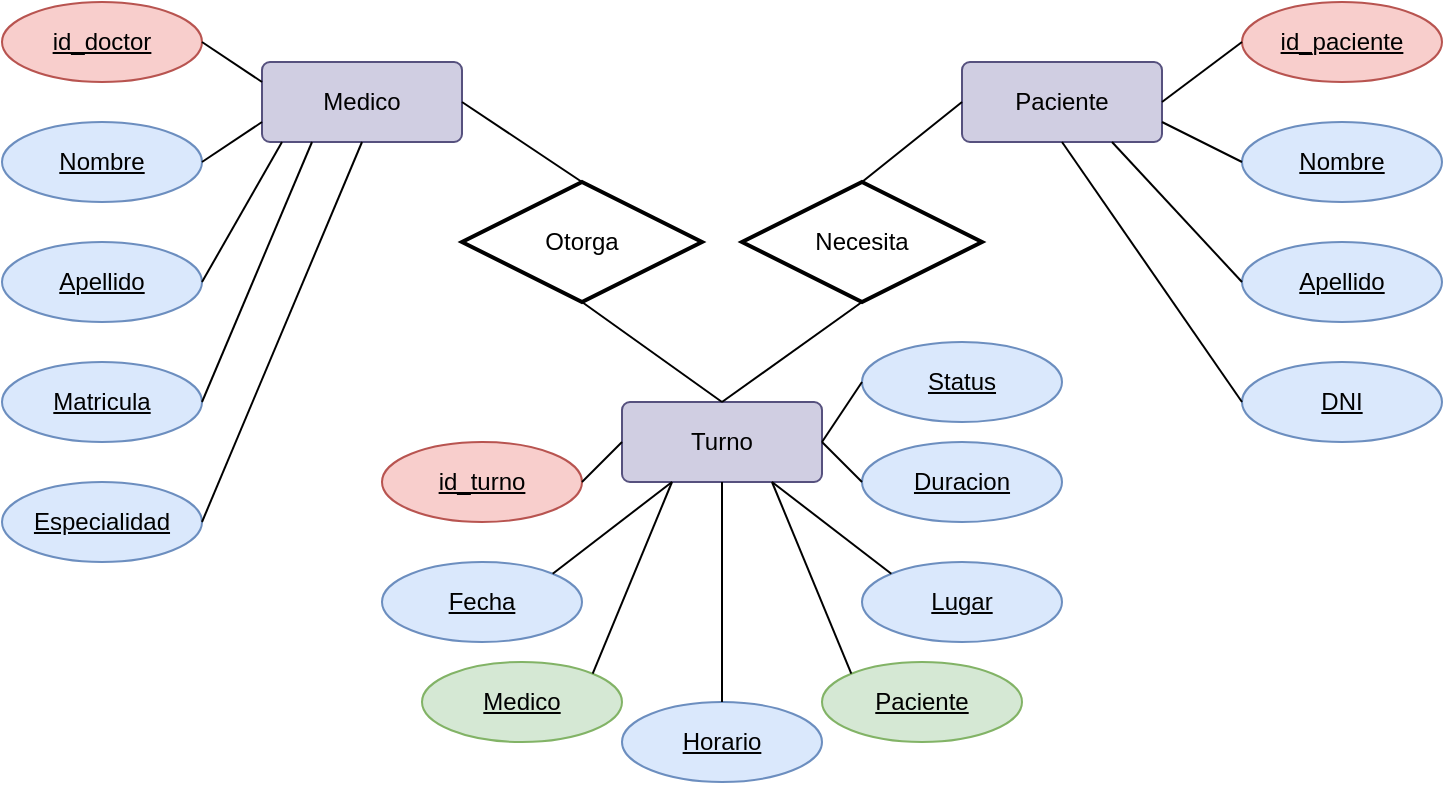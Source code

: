 <mxfile version="20.8.16" type="device"><diagram name="Página-1" id="LVteRCYdtBzK9_FaLgCi"><mxGraphModel dx="1434" dy="792" grid="1" gridSize="10" guides="1" tooltips="1" connect="1" arrows="1" fold="1" page="1" pageScale="1" pageWidth="827" pageHeight="1169" math="0" shadow="0"><root><mxCell id="0"/><mxCell id="1" parent="0"/><mxCell id="36Yzw2iFSAwe_nH--zJN-1" value="Medico" style="rounded=1;arcSize=10;whiteSpace=wrap;html=1;align=center;fillColor=#d0cee2;strokeColor=#56517e;" parent="1" vertex="1"><mxGeometry x="150" y="70" width="100" height="40" as="geometry"/></mxCell><mxCell id="36Yzw2iFSAwe_nH--zJN-2" value="Paciente" style="rounded=1;arcSize=10;whiteSpace=wrap;html=1;align=center;fillColor=#d0cee2;strokeColor=#56517e;" parent="1" vertex="1"><mxGeometry x="500" y="70" width="100" height="40" as="geometry"/></mxCell><mxCell id="36Yzw2iFSAwe_nH--zJN-3" value="Turno" style="rounded=1;arcSize=10;whiteSpace=wrap;html=1;align=center;fillColor=#d0cee2;strokeColor=#56517e;" parent="1" vertex="1"><mxGeometry x="330" y="240" width="100" height="40" as="geometry"/></mxCell><mxCell id="36Yzw2iFSAwe_nH--zJN-4" value="id_doctor" style="ellipse;whiteSpace=wrap;html=1;align=center;fontStyle=4;fillColor=#f8cecc;strokeColor=#b85450;" parent="1" vertex="1"><mxGeometry x="20" y="40" width="100" height="40" as="geometry"/></mxCell><mxCell id="36Yzw2iFSAwe_nH--zJN-5" value="Nombre" style="ellipse;whiteSpace=wrap;html=1;align=center;fontStyle=4;fillColor=#dae8fc;strokeColor=#6c8ebf;" parent="1" vertex="1"><mxGeometry x="20" y="100" width="100" height="40" as="geometry"/></mxCell><mxCell id="36Yzw2iFSAwe_nH--zJN-6" value="Apellido" style="ellipse;whiteSpace=wrap;html=1;align=center;fontStyle=4;fillColor=#dae8fc;strokeColor=#6c8ebf;" parent="1" vertex="1"><mxGeometry x="20" y="160" width="100" height="40" as="geometry"/></mxCell><mxCell id="36Yzw2iFSAwe_nH--zJN-7" value="Matricula" style="ellipse;whiteSpace=wrap;html=1;align=center;fontStyle=4;fillColor=#dae8fc;strokeColor=#6c8ebf;" parent="1" vertex="1"><mxGeometry x="20" y="220" width="100" height="40" as="geometry"/></mxCell><mxCell id="36Yzw2iFSAwe_nH--zJN-8" value="Especialidad" style="ellipse;whiteSpace=wrap;html=1;align=center;fontStyle=4;fillColor=#dae8fc;strokeColor=#6c8ebf;" parent="1" vertex="1"><mxGeometry x="20" y="280" width="100" height="40" as="geometry"/></mxCell><mxCell id="36Yzw2iFSAwe_nH--zJN-9" value="" style="endArrow=none;html=1;rounded=0;exitX=1;exitY=0.5;exitDx=0;exitDy=0;" parent="1" source="36Yzw2iFSAwe_nH--zJN-8" edge="1"><mxGeometry width="50" height="50" relative="1" as="geometry"><mxPoint x="150" y="160" as="sourcePoint"/><mxPoint x="200" y="110" as="targetPoint"/></mxGeometry></mxCell><mxCell id="36Yzw2iFSAwe_nH--zJN-10" value="" style="endArrow=none;html=1;rounded=0;exitX=1;exitY=0.5;exitDx=0;exitDy=0;entryX=0.25;entryY=1;entryDx=0;entryDy=0;" parent="1" source="36Yzw2iFSAwe_nH--zJN-7" target="36Yzw2iFSAwe_nH--zJN-1" edge="1"><mxGeometry width="50" height="50" relative="1" as="geometry"><mxPoint x="130" y="310" as="sourcePoint"/><mxPoint x="210" y="120" as="targetPoint"/></mxGeometry></mxCell><mxCell id="36Yzw2iFSAwe_nH--zJN-11" value="" style="endArrow=none;html=1;rounded=0;exitX=1;exitY=0.5;exitDx=0;exitDy=0;" parent="1" source="36Yzw2iFSAwe_nH--zJN-6" edge="1"><mxGeometry width="50" height="50" relative="1" as="geometry"><mxPoint x="140" y="320" as="sourcePoint"/><mxPoint x="160" y="110" as="targetPoint"/></mxGeometry></mxCell><mxCell id="36Yzw2iFSAwe_nH--zJN-12" value="" style="endArrow=none;html=1;rounded=0;exitX=1;exitY=0.5;exitDx=0;exitDy=0;entryX=0;entryY=0.75;entryDx=0;entryDy=0;" parent="1" source="36Yzw2iFSAwe_nH--zJN-5" target="36Yzw2iFSAwe_nH--zJN-1" edge="1"><mxGeometry width="50" height="50" relative="1" as="geometry"><mxPoint x="150" y="330" as="sourcePoint"/><mxPoint x="230" y="140" as="targetPoint"/></mxGeometry></mxCell><mxCell id="36Yzw2iFSAwe_nH--zJN-13" value="" style="endArrow=none;html=1;rounded=0;exitX=1;exitY=0.5;exitDx=0;exitDy=0;entryX=0;entryY=0.25;entryDx=0;entryDy=0;" parent="1" source="36Yzw2iFSAwe_nH--zJN-4" target="36Yzw2iFSAwe_nH--zJN-1" edge="1"><mxGeometry width="50" height="50" relative="1" as="geometry"><mxPoint x="160" y="340" as="sourcePoint"/><mxPoint x="240" y="150" as="targetPoint"/></mxGeometry></mxCell><mxCell id="36Yzw2iFSAwe_nH--zJN-14" value="id_paciente" style="ellipse;whiteSpace=wrap;html=1;align=center;fontStyle=4;fillColor=#f8cecc;strokeColor=#b85450;" parent="1" vertex="1"><mxGeometry x="640" y="40" width="100" height="40" as="geometry"/></mxCell><mxCell id="36Yzw2iFSAwe_nH--zJN-15" value="Nombre" style="ellipse;whiteSpace=wrap;html=1;align=center;fontStyle=4;fillColor=#dae8fc;strokeColor=#6c8ebf;" parent="1" vertex="1"><mxGeometry x="640" y="100" width="100" height="40" as="geometry"/></mxCell><mxCell id="36Yzw2iFSAwe_nH--zJN-16" value="Apellido" style="ellipse;whiteSpace=wrap;html=1;align=center;fontStyle=4;fillColor=#dae8fc;strokeColor=#6c8ebf;" parent="1" vertex="1"><mxGeometry x="640" y="160" width="100" height="40" as="geometry"/></mxCell><mxCell id="36Yzw2iFSAwe_nH--zJN-17" value="DNI" style="ellipse;whiteSpace=wrap;html=1;align=center;fontStyle=4;fillColor=#dae8fc;strokeColor=#6c8ebf;" parent="1" vertex="1"><mxGeometry x="640" y="220" width="100" height="40" as="geometry"/></mxCell><mxCell id="36Yzw2iFSAwe_nH--zJN-21" value="" style="endArrow=none;html=1;rounded=0;exitX=1;exitY=0.5;exitDx=0;exitDy=0;entryX=0;entryY=0.5;entryDx=0;entryDy=0;" parent="1" source="36Yzw2iFSAwe_nH--zJN-2" target="36Yzw2iFSAwe_nH--zJN-14" edge="1"><mxGeometry width="50" height="50" relative="1" as="geometry"><mxPoint x="560" y="250" as="sourcePoint"/><mxPoint x="640" y="60" as="targetPoint"/></mxGeometry></mxCell><mxCell id="36Yzw2iFSAwe_nH--zJN-22" value="" style="endArrow=none;html=1;rounded=0;exitX=1;exitY=0.75;exitDx=0;exitDy=0;entryX=0;entryY=0.5;entryDx=0;entryDy=0;" parent="1" source="36Yzw2iFSAwe_nH--zJN-2" target="36Yzw2iFSAwe_nH--zJN-15" edge="1"><mxGeometry width="50" height="50" relative="1" as="geometry"><mxPoint x="610" y="100" as="sourcePoint"/><mxPoint x="650" y="70" as="targetPoint"/></mxGeometry></mxCell><mxCell id="36Yzw2iFSAwe_nH--zJN-23" value="" style="endArrow=none;html=1;rounded=0;entryX=0;entryY=0.5;entryDx=0;entryDy=0;exitX=0.75;exitY=1;exitDx=0;exitDy=0;" parent="1" source="36Yzw2iFSAwe_nH--zJN-2" target="36Yzw2iFSAwe_nH--zJN-16" edge="1"><mxGeometry width="50" height="50" relative="1" as="geometry"><mxPoint x="600" y="110" as="sourcePoint"/><mxPoint x="650" y="130" as="targetPoint"/></mxGeometry></mxCell><mxCell id="36Yzw2iFSAwe_nH--zJN-24" value="" style="endArrow=none;html=1;rounded=0;exitX=0.5;exitY=1;exitDx=0;exitDy=0;entryX=0;entryY=0.5;entryDx=0;entryDy=0;" parent="1" source="36Yzw2iFSAwe_nH--zJN-2" target="36Yzw2iFSAwe_nH--zJN-17" edge="1"><mxGeometry width="50" height="50" relative="1" as="geometry"><mxPoint x="620" y="120" as="sourcePoint"/><mxPoint x="660" y="140" as="targetPoint"/></mxGeometry></mxCell><mxCell id="36Yzw2iFSAwe_nH--zJN-25" value="Fecha" style="ellipse;whiteSpace=wrap;html=1;align=center;fontStyle=4;fillColor=#dae8fc;strokeColor=#6c8ebf;" parent="1" vertex="1"><mxGeometry x="210" y="320" width="100" height="40" as="geometry"/></mxCell><mxCell id="36Yzw2iFSAwe_nH--zJN-26" value="id_turno" style="ellipse;whiteSpace=wrap;html=1;align=center;fontStyle=4;fillColor=#f8cecc;strokeColor=#b85450;" parent="1" vertex="1"><mxGeometry x="210" y="260" width="100" height="40" as="geometry"/></mxCell><mxCell id="36Yzw2iFSAwe_nH--zJN-27" value="Horario" style="ellipse;whiteSpace=wrap;html=1;align=center;fontStyle=4;fillColor=#dae8fc;strokeColor=#6c8ebf;" parent="1" vertex="1"><mxGeometry x="330" y="390" width="100" height="40" as="geometry"/></mxCell><mxCell id="36Yzw2iFSAwe_nH--zJN-28" value="Lugar" style="ellipse;whiteSpace=wrap;html=1;align=center;fontStyle=4;fillColor=#dae8fc;strokeColor=#6c8ebf;" parent="1" vertex="1"><mxGeometry x="450" y="320" width="100" height="40" as="geometry"/></mxCell><mxCell id="36Yzw2iFSAwe_nH--zJN-29" value="Duracion" style="ellipse;whiteSpace=wrap;html=1;align=center;fontStyle=4;fillColor=#dae8fc;strokeColor=#6c8ebf;" parent="1" vertex="1"><mxGeometry x="450" y="260" width="100" height="40" as="geometry"/></mxCell><mxCell id="36Yzw2iFSAwe_nH--zJN-31" value="" style="endArrow=none;html=1;rounded=0;entryX=0;entryY=0.5;entryDx=0;entryDy=0;exitX=1;exitY=0.5;exitDx=0;exitDy=0;" parent="1" source="36Yzw2iFSAwe_nH--zJN-26" target="36Yzw2iFSAwe_nH--zJN-3" edge="1"><mxGeometry width="50" height="50" relative="1" as="geometry"><mxPoint x="410" y="470" as="sourcePoint"/><mxPoint x="460" y="420" as="targetPoint"/></mxGeometry></mxCell><mxCell id="36Yzw2iFSAwe_nH--zJN-32" value="" style="endArrow=none;html=1;rounded=0;entryX=0.25;entryY=1;entryDx=0;entryDy=0;exitX=1;exitY=0;exitDx=0;exitDy=0;" parent="1" source="36Yzw2iFSAwe_nH--zJN-25" target="36Yzw2iFSAwe_nH--zJN-3" edge="1"><mxGeometry width="50" height="50" relative="1" as="geometry"><mxPoint x="320" y="290" as="sourcePoint"/><mxPoint x="340" y="270" as="targetPoint"/></mxGeometry></mxCell><mxCell id="36Yzw2iFSAwe_nH--zJN-33" value="" style="endArrow=none;html=1;rounded=0;entryX=0.5;entryY=1;entryDx=0;entryDy=0;exitX=0.5;exitY=0;exitDx=0;exitDy=0;" parent="1" source="36Yzw2iFSAwe_nH--zJN-27" target="36Yzw2iFSAwe_nH--zJN-3" edge="1"><mxGeometry width="50" height="50" relative="1" as="geometry"><mxPoint x="330" y="300" as="sourcePoint"/><mxPoint x="350" y="280" as="targetPoint"/></mxGeometry></mxCell><mxCell id="36Yzw2iFSAwe_nH--zJN-34" value="" style="endArrow=none;html=1;rounded=0;entryX=0.75;entryY=1;entryDx=0;entryDy=0;exitX=0;exitY=0;exitDx=0;exitDy=0;" parent="1" source="36Yzw2iFSAwe_nH--zJN-28" target="36Yzw2iFSAwe_nH--zJN-3" edge="1"><mxGeometry width="50" height="50" relative="1" as="geometry"><mxPoint x="340" y="310" as="sourcePoint"/><mxPoint x="360" y="290" as="targetPoint"/></mxGeometry></mxCell><mxCell id="36Yzw2iFSAwe_nH--zJN-35" value="" style="endArrow=none;html=1;rounded=0;entryX=1;entryY=0.5;entryDx=0;entryDy=0;exitX=0;exitY=0.5;exitDx=0;exitDy=0;" parent="1" source="36Yzw2iFSAwe_nH--zJN-29" target="36Yzw2iFSAwe_nH--zJN-3" edge="1"><mxGeometry width="50" height="50" relative="1" as="geometry"><mxPoint x="350" y="320" as="sourcePoint"/><mxPoint x="370" y="300" as="targetPoint"/></mxGeometry></mxCell><mxCell id="36Yzw2iFSAwe_nH--zJN-36" value="Medico" style="ellipse;whiteSpace=wrap;html=1;align=center;fontStyle=4;fillColor=#d5e8d4;strokeColor=#82b366;" parent="1" vertex="1"><mxGeometry x="230" y="370" width="100" height="40" as="geometry"/></mxCell><mxCell id="36Yzw2iFSAwe_nH--zJN-37" value="Paciente" style="ellipse;whiteSpace=wrap;html=1;align=center;fontStyle=4;fillColor=#d5e8d4;strokeColor=#82b366;" parent="1" vertex="1"><mxGeometry x="430" y="370" width="100" height="40" as="geometry"/></mxCell><mxCell id="36Yzw2iFSAwe_nH--zJN-38" value="" style="endArrow=none;html=1;rounded=0;entryX=0.25;entryY=1;entryDx=0;entryDy=0;exitX=1;exitY=0;exitDx=0;exitDy=0;" parent="1" source="36Yzw2iFSAwe_nH--zJN-36" target="36Yzw2iFSAwe_nH--zJN-3" edge="1"><mxGeometry width="50" height="50" relative="1" as="geometry"><mxPoint x="305.355" y="335.858" as="sourcePoint"/><mxPoint x="365" y="290" as="targetPoint"/></mxGeometry></mxCell><mxCell id="36Yzw2iFSAwe_nH--zJN-40" value="" style="endArrow=none;html=1;rounded=0;entryX=0.75;entryY=1;entryDx=0;entryDy=0;exitX=0;exitY=0;exitDx=0;exitDy=0;" parent="1" source="36Yzw2iFSAwe_nH--zJN-37" target="36Yzw2iFSAwe_nH--zJN-3" edge="1"><mxGeometry width="50" height="50" relative="1" as="geometry"><mxPoint x="315.355" y="345.858" as="sourcePoint"/><mxPoint x="375" y="300" as="targetPoint"/></mxGeometry></mxCell><mxCell id="36Yzw2iFSAwe_nH--zJN-41" value="Otorga" style="shape=rhombus;perimeter=rhombusPerimeter;whiteSpace=wrap;html=1;align=center;strokeWidth=2;" parent="1" vertex="1"><mxGeometry x="250" y="130" width="120" height="60" as="geometry"/></mxCell><mxCell id="36Yzw2iFSAwe_nH--zJN-42" value="Necesita" style="shape=rhombus;perimeter=rhombusPerimeter;whiteSpace=wrap;html=1;align=center;strokeWidth=2;" parent="1" vertex="1"><mxGeometry x="390" y="130" width="120" height="60" as="geometry"/></mxCell><mxCell id="36Yzw2iFSAwe_nH--zJN-43" value="" style="endArrow=none;html=1;rounded=0;entryX=1;entryY=0.5;entryDx=0;entryDy=0;exitX=0.5;exitY=0;exitDx=0;exitDy=0;" parent="1" source="36Yzw2iFSAwe_nH--zJN-41" target="36Yzw2iFSAwe_nH--zJN-1" edge="1"><mxGeometry width="50" height="50" relative="1" as="geometry"><mxPoint x="410" y="400" as="sourcePoint"/><mxPoint x="460" y="350" as="targetPoint"/><Array as="points"/></mxGeometry></mxCell><mxCell id="36Yzw2iFSAwe_nH--zJN-45" value="" style="endArrow=none;html=1;rounded=0;entryX=0;entryY=0.5;entryDx=0;entryDy=0;exitX=0.5;exitY=0;exitDx=0;exitDy=0;" parent="1" source="36Yzw2iFSAwe_nH--zJN-42" target="36Yzw2iFSAwe_nH--zJN-2" edge="1"><mxGeometry width="50" height="50" relative="1" as="geometry"><mxPoint x="320" y="140" as="sourcePoint"/><mxPoint x="235" y="120" as="targetPoint"/></mxGeometry></mxCell><mxCell id="36Yzw2iFSAwe_nH--zJN-47" value="" style="endArrow=none;html=1;rounded=0;entryX=0.5;entryY=0;entryDx=0;entryDy=0;exitX=0.5;exitY=1;exitDx=0;exitDy=0;" parent="1" source="36Yzw2iFSAwe_nH--zJN-41" target="36Yzw2iFSAwe_nH--zJN-3" edge="1"><mxGeometry width="50" height="50" relative="1" as="geometry"><mxPoint x="330" y="150" as="sourcePoint"/><mxPoint x="245" y="130" as="targetPoint"/></mxGeometry></mxCell><mxCell id="36Yzw2iFSAwe_nH--zJN-48" value="" style="endArrow=none;html=1;rounded=0;exitX=0.5;exitY=1;exitDx=0;exitDy=0;" parent="1" source="36Yzw2iFSAwe_nH--zJN-42" edge="1"><mxGeometry width="50" height="50" relative="1" as="geometry"><mxPoint x="340" y="160" as="sourcePoint"/><mxPoint x="380" y="240" as="targetPoint"/></mxGeometry></mxCell><mxCell id="zASULfPZEzgET41bOfUA-1" value="Status" style="ellipse;whiteSpace=wrap;html=1;align=center;fontStyle=4;fillColor=#dae8fc;strokeColor=#6c8ebf;" vertex="1" parent="1"><mxGeometry x="450" y="210" width="100" height="40" as="geometry"/></mxCell><mxCell id="zASULfPZEzgET41bOfUA-2" value="" style="endArrow=none;html=1;rounded=0;entryX=1;entryY=0.5;entryDx=0;entryDy=0;exitX=0;exitY=0.5;exitDx=0;exitDy=0;" edge="1" parent="1" source="zASULfPZEzgET41bOfUA-1" target="36Yzw2iFSAwe_nH--zJN-3"><mxGeometry width="50" height="50" relative="1" as="geometry"><mxPoint x="460" y="290" as="sourcePoint"/><mxPoint x="440" y="270" as="targetPoint"/></mxGeometry></mxCell></root></mxGraphModel></diagram></mxfile>